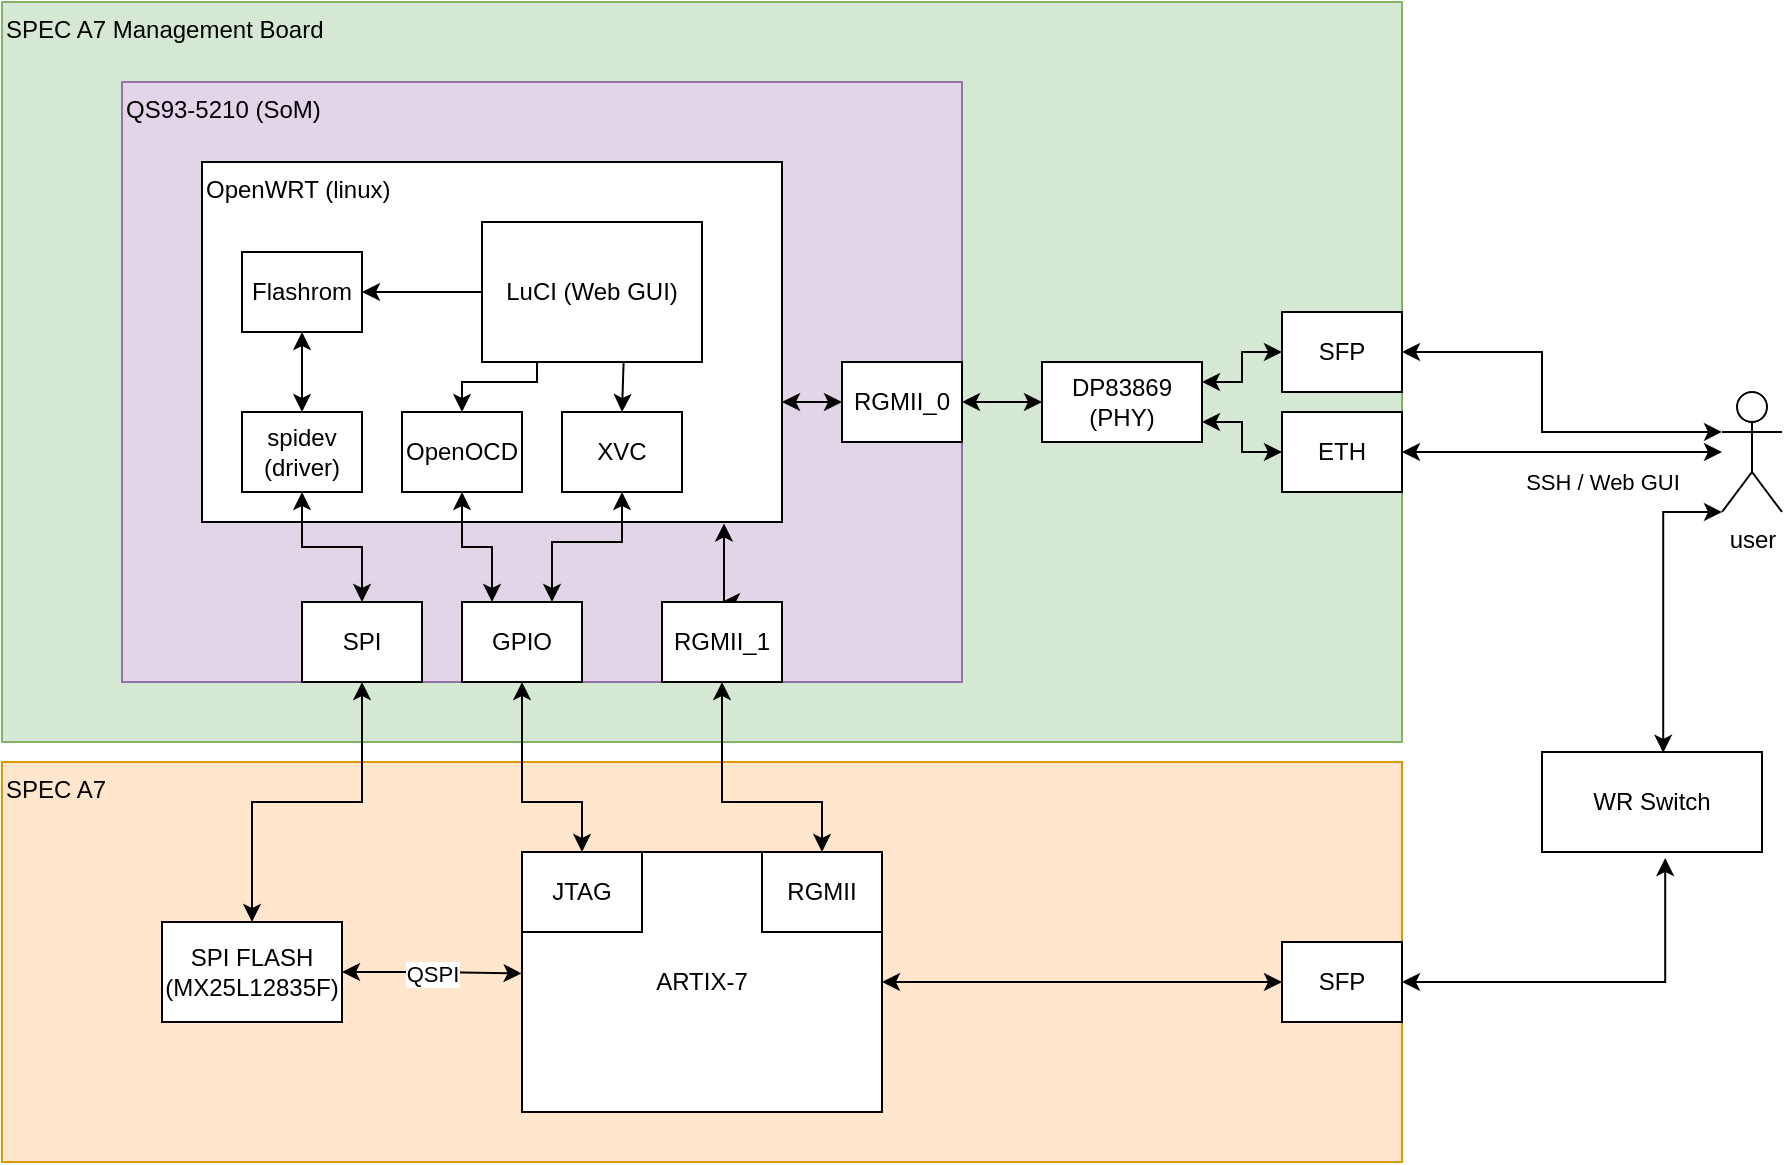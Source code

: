 <mxfile version="21.6.5" type="device">
  <diagram name="Page-1" id="oxpqo6f7Frh7lEu4hTAs">
    <mxGraphModel dx="683" dy="405" grid="0" gridSize="10" guides="1" tooltips="1" connect="1" arrows="1" fold="1" page="0" pageScale="1" pageWidth="1100" pageHeight="850" math="0" shadow="0">
      <root>
        <mxCell id="0" />
        <mxCell id="1" parent="0" />
        <mxCell id="PQuPKqU3OEgJoJVycrMb-5" value="SPEC A7 Management Board" style="rounded=0;whiteSpace=wrap;html=1;align=left;verticalAlign=top;fillColor=#d5e8d4;strokeColor=#82b366;" parent="1" vertex="1">
          <mxGeometry x="140" y="140" width="700" height="370" as="geometry" />
        </mxCell>
        <mxCell id="PQuPKqU3OEgJoJVycrMb-1" value="QS93-5210 (SoM)" style="rounded=0;whiteSpace=wrap;html=1;verticalAlign=top;align=left;fillColor=#e1d5e7;strokeColor=#9673a6;" parent="1" vertex="1">
          <mxGeometry x="200" y="180" width="420" height="300" as="geometry" />
        </mxCell>
        <mxCell id="PQuPKqU3OEgJoJVycrMb-8" style="edgeStyle=orthogonalEdgeStyle;rounded=0;orthogonalLoop=1;jettySize=auto;html=1;exitX=1;exitY=0.25;exitDx=0;exitDy=0;startArrow=classic;startFill=1;" parent="1" source="PQuPKqU3OEgJoJVycrMb-2" target="PQuPKqU3OEgJoJVycrMb-4" edge="1">
          <mxGeometry relative="1" as="geometry" />
        </mxCell>
        <mxCell id="PQuPKqU3OEgJoJVycrMb-9" style="edgeStyle=orthogonalEdgeStyle;rounded=0;orthogonalLoop=1;jettySize=auto;html=1;exitX=1;exitY=0.75;exitDx=0;exitDy=0;entryX=0;entryY=0.5;entryDx=0;entryDy=0;startArrow=classic;startFill=1;" parent="1" source="PQuPKqU3OEgJoJVycrMb-2" target="PQuPKqU3OEgJoJVycrMb-3" edge="1">
          <mxGeometry relative="1" as="geometry" />
        </mxCell>
        <mxCell id="PQuPKqU3OEgJoJVycrMb-2" value="DP83869 (PHY)" style="rounded=0;whiteSpace=wrap;html=1;" parent="1" vertex="1">
          <mxGeometry x="660" y="320" width="80" height="40" as="geometry" />
        </mxCell>
        <mxCell id="hWhKqgSXIfailqhICfxJ-11" style="rounded=0;orthogonalLoop=1;jettySize=auto;html=1;exitX=1;exitY=0.5;exitDx=0;exitDy=0;startArrow=classic;startFill=1;" edge="1" parent="1" source="PQuPKqU3OEgJoJVycrMb-3" target="hWhKqgSXIfailqhICfxJ-1">
          <mxGeometry relative="1" as="geometry" />
        </mxCell>
        <mxCell id="PQuPKqU3OEgJoJVycrMb-3" value="ETH" style="rounded=0;whiteSpace=wrap;html=1;" parent="1" vertex="1">
          <mxGeometry x="780" y="345" width="60" height="40" as="geometry" />
        </mxCell>
        <mxCell id="hWhKqgSXIfailqhICfxJ-2" value="SSH / Web GUI" style="rounded=0;orthogonalLoop=1;jettySize=auto;html=1;exitX=1;exitY=0.5;exitDx=0;exitDy=0;startArrow=classic;startFill=1;edgeStyle=orthogonalEdgeStyle;entryX=0;entryY=0.333;entryDx=0;entryDy=0;entryPerimeter=0;" edge="1" parent="1" source="PQuPKqU3OEgJoJVycrMb-4" target="hWhKqgSXIfailqhICfxJ-1">
          <mxGeometry x="0.4" y="-25" relative="1" as="geometry">
            <mxPoint x="970" y="410" as="targetPoint" />
            <Array as="points">
              <mxPoint x="910" y="315" />
              <mxPoint x="910" y="355" />
            </Array>
            <mxPoint as="offset" />
          </mxGeometry>
        </mxCell>
        <mxCell id="PQuPKqU3OEgJoJVycrMb-4" value="SFP" style="rounded=0;whiteSpace=wrap;html=1;" parent="1" vertex="1">
          <mxGeometry x="780" y="295" width="60" height="40" as="geometry" />
        </mxCell>
        <mxCell id="PQuPKqU3OEgJoJVycrMb-6" value="SPEC A7" style="rounded=0;whiteSpace=wrap;html=1;align=left;verticalAlign=top;fillColor=#ffe6cc;strokeColor=#d79b00;" parent="1" vertex="1">
          <mxGeometry x="140" y="520" width="700" height="200" as="geometry" />
        </mxCell>
        <mxCell id="hWhKqgSXIfailqhICfxJ-5" style="edgeStyle=orthogonalEdgeStyle;rounded=0;orthogonalLoop=1;jettySize=auto;html=1;exitX=1;exitY=0.5;exitDx=0;exitDy=0;entryX=0;entryY=0.5;entryDx=0;entryDy=0;startArrow=classic;startFill=1;" edge="1" parent="1" source="PQuPKqU3OEgJoJVycrMb-7" target="PQuPKqU3OEgJoJVycrMb-20">
          <mxGeometry relative="1" as="geometry" />
        </mxCell>
        <mxCell id="PQuPKqU3OEgJoJVycrMb-7" value="ARTIX-7" style="rounded=0;whiteSpace=wrap;html=1;" parent="1" vertex="1">
          <mxGeometry x="400" y="565" width="180" height="130" as="geometry" />
        </mxCell>
        <mxCell id="PQuPKqU3OEgJoJVycrMb-10" value="OpenWRT (linux)" style="rounded=0;whiteSpace=wrap;html=1;verticalAlign=top;align=left;" parent="1" vertex="1">
          <mxGeometry x="240" y="220" width="290" height="180" as="geometry" />
        </mxCell>
        <mxCell id="PQuPKqU3OEgJoJVycrMb-21" style="edgeStyle=orthogonalEdgeStyle;rounded=0;orthogonalLoop=1;jettySize=auto;html=1;exitX=0.25;exitY=0;exitDx=0;exitDy=0;startArrow=classic;startFill=1;entryX=0.5;entryY=1;entryDx=0;entryDy=0;" parent="1" source="PQuPKqU3OEgJoJVycrMb-12" edge="1" target="PQuPKqU3OEgJoJVycrMb-14">
          <mxGeometry relative="1" as="geometry">
            <mxPoint x="310" y="390" as="targetPoint" />
          </mxGeometry>
        </mxCell>
        <mxCell id="PQuPKqU3OEgJoJVycrMb-25" style="edgeStyle=orthogonalEdgeStyle;rounded=0;orthogonalLoop=1;jettySize=auto;html=1;exitX=0.5;exitY=1;exitDx=0;exitDy=0;entryX=0.5;entryY=0;entryDx=0;entryDy=0;startArrow=classic;startFill=1;" parent="1" source="PQuPKqU3OEgJoJVycrMb-12" target="PQuPKqU3OEgJoJVycrMb-26" edge="1">
          <mxGeometry relative="1" as="geometry">
            <Array as="points">
              <mxPoint x="400" y="540" />
              <mxPoint x="430" y="540" />
            </Array>
          </mxGeometry>
        </mxCell>
        <mxCell id="PQuPKqU3OEgJoJVycrMb-12" value="GPIO" style="rounded=0;whiteSpace=wrap;html=1;" parent="1" vertex="1">
          <mxGeometry x="370" y="440" width="60" height="40" as="geometry" />
        </mxCell>
        <mxCell id="PQuPKqU3OEgJoJVycrMb-22" style="edgeStyle=orthogonalEdgeStyle;rounded=0;orthogonalLoop=1;jettySize=auto;html=1;exitX=0.5;exitY=0;exitDx=0;exitDy=0;startArrow=classic;startFill=1;entryX=0.5;entryY=1;entryDx=0;entryDy=0;" parent="1" source="PQuPKqU3OEgJoJVycrMb-13" target="hWhKqgSXIfailqhICfxJ-15" edge="1">
          <mxGeometry relative="1" as="geometry">
            <mxPoint x="390" y="390" as="targetPoint" />
          </mxGeometry>
        </mxCell>
        <mxCell id="hWhKqgSXIfailqhICfxJ-4" style="edgeStyle=orthogonalEdgeStyle;rounded=0;orthogonalLoop=1;jettySize=auto;html=1;exitX=0.5;exitY=1;exitDx=0;exitDy=0;entryX=0.5;entryY=0;entryDx=0;entryDy=0;startArrow=classic;startFill=1;" edge="1" parent="1" source="PQuPKqU3OEgJoJVycrMb-13" target="PQuPKqU3OEgJoJVycrMb-24">
          <mxGeometry relative="1" as="geometry">
            <Array as="points">
              <mxPoint x="320" y="540" />
              <mxPoint x="265" y="540" />
            </Array>
          </mxGeometry>
        </mxCell>
        <mxCell id="PQuPKqU3OEgJoJVycrMb-13" value="SPI" style="rounded=0;whiteSpace=wrap;html=1;" parent="1" vertex="1">
          <mxGeometry x="290" y="440" width="60" height="40" as="geometry" />
        </mxCell>
        <mxCell id="PQuPKqU3OEgJoJVycrMb-14" value="OpenOCD" style="rounded=0;whiteSpace=wrap;html=1;" parent="1" vertex="1">
          <mxGeometry x="340" y="345" width="60" height="40" as="geometry" />
        </mxCell>
        <mxCell id="hWhKqgSXIfailqhICfxJ-7" style="edgeStyle=orthogonalEdgeStyle;rounded=0;orthogonalLoop=1;jettySize=auto;html=1;entryX=0.75;entryY=0;entryDx=0;entryDy=0;startArrow=classic;startFill=1;exitX=0.5;exitY=1;exitDx=0;exitDy=0;" edge="1" parent="1" source="PQuPKqU3OEgJoJVycrMb-15" target="PQuPKqU3OEgJoJVycrMb-12">
          <mxGeometry relative="1" as="geometry">
            <Array as="points">
              <mxPoint x="450" y="410" />
              <mxPoint x="415" y="410" />
            </Array>
          </mxGeometry>
        </mxCell>
        <mxCell id="PQuPKqU3OEgJoJVycrMb-15" value="XVC" style="rounded=0;whiteSpace=wrap;html=1;" parent="1" vertex="1">
          <mxGeometry x="420" y="345" width="60" height="40" as="geometry" />
        </mxCell>
        <mxCell id="hWhKqgSXIfailqhICfxJ-19" style="edgeStyle=orthogonalEdgeStyle;rounded=0;orthogonalLoop=1;jettySize=auto;html=1;exitX=0.25;exitY=1;exitDx=0;exitDy=0;entryX=0.5;entryY=0;entryDx=0;entryDy=0;" edge="1" parent="1" source="PQuPKqU3OEgJoJVycrMb-16" target="PQuPKqU3OEgJoJVycrMb-14">
          <mxGeometry relative="1" as="geometry">
            <Array as="points">
              <mxPoint x="408" y="330" />
              <mxPoint x="370" y="330" />
            </Array>
          </mxGeometry>
        </mxCell>
        <mxCell id="hWhKqgSXIfailqhICfxJ-20" style="edgeStyle=orthogonalEdgeStyle;rounded=0;orthogonalLoop=1;jettySize=auto;html=1;exitX=0.644;exitY=0.983;exitDx=0;exitDy=0;entryX=0.5;entryY=0;entryDx=0;entryDy=0;exitPerimeter=0;" edge="1" parent="1" source="PQuPKqU3OEgJoJVycrMb-16" target="PQuPKqU3OEgJoJVycrMb-15">
          <mxGeometry relative="1" as="geometry" />
        </mxCell>
        <mxCell id="PQuPKqU3OEgJoJVycrMb-16" value="LuCI (Web GUI)" style="rounded=0;whiteSpace=wrap;html=1;" parent="1" vertex="1">
          <mxGeometry x="380" y="250" width="110" height="70" as="geometry" />
        </mxCell>
        <mxCell id="PQuPKqU3OEgJoJVycrMb-23" style="edgeStyle=orthogonalEdgeStyle;rounded=0;orthogonalLoop=1;jettySize=auto;html=1;exitX=0.5;exitY=0;exitDx=0;exitDy=0;startArrow=classic;startFill=1;entryX=0.9;entryY=1.004;entryDx=0;entryDy=0;entryPerimeter=0;" parent="1" source="PQuPKqU3OEgJoJVycrMb-17" target="PQuPKqU3OEgJoJVycrMb-10" edge="1">
          <mxGeometry relative="1" as="geometry">
            <Array as="points" />
          </mxGeometry>
        </mxCell>
        <mxCell id="hWhKqgSXIfailqhICfxJ-8" style="edgeStyle=orthogonalEdgeStyle;rounded=0;orthogonalLoop=1;jettySize=auto;html=1;entryX=0.5;entryY=0;entryDx=0;entryDy=0;startArrow=classic;startFill=1;" edge="1" parent="1" source="PQuPKqU3OEgJoJVycrMb-17" target="hWhKqgSXIfailqhICfxJ-10">
          <mxGeometry relative="1" as="geometry">
            <Array as="points">
              <mxPoint x="500" y="540" />
              <mxPoint x="550" y="540" />
            </Array>
          </mxGeometry>
        </mxCell>
        <mxCell id="PQuPKqU3OEgJoJVycrMb-17" value="RGMII_1" style="rounded=0;whiteSpace=wrap;html=1;" parent="1" vertex="1">
          <mxGeometry x="470" y="440" width="60" height="40" as="geometry" />
        </mxCell>
        <mxCell id="PQuPKqU3OEgJoJVycrMb-19" style="edgeStyle=orthogonalEdgeStyle;rounded=0;orthogonalLoop=1;jettySize=auto;html=1;exitX=1;exitY=0.5;exitDx=0;exitDy=0;entryX=0;entryY=0.5;entryDx=0;entryDy=0;startArrow=classic;startFill=1;" parent="1" source="PQuPKqU3OEgJoJVycrMb-18" target="PQuPKqU3OEgJoJVycrMb-2" edge="1">
          <mxGeometry relative="1" as="geometry" />
        </mxCell>
        <mxCell id="PQuPKqU3OEgJoJVycrMb-27" style="edgeStyle=orthogonalEdgeStyle;rounded=0;orthogonalLoop=1;jettySize=auto;html=1;exitX=0;exitY=0.5;exitDx=0;exitDy=0;startArrow=classic;startFill=1;" parent="1" source="PQuPKqU3OEgJoJVycrMb-18" edge="1">
          <mxGeometry relative="1" as="geometry">
            <mxPoint x="530" y="340" as="targetPoint" />
          </mxGeometry>
        </mxCell>
        <mxCell id="PQuPKqU3OEgJoJVycrMb-18" value="RGMII_0" style="rounded=0;whiteSpace=wrap;html=1;" parent="1" vertex="1">
          <mxGeometry x="560" y="320" width="60" height="40" as="geometry" />
        </mxCell>
        <mxCell id="hWhKqgSXIfailqhICfxJ-12" style="edgeStyle=orthogonalEdgeStyle;rounded=0;orthogonalLoop=1;jettySize=auto;html=1;exitX=1;exitY=0.5;exitDx=0;exitDy=0;entryX=0.56;entryY=1.06;entryDx=0;entryDy=0;entryPerimeter=0;startArrow=classic;startFill=1;" edge="1" parent="1" source="PQuPKqU3OEgJoJVycrMb-20" target="hWhKqgSXIfailqhICfxJ-13">
          <mxGeometry relative="1" as="geometry">
            <mxPoint x="980" y="590" as="targetPoint" />
            <Array as="points">
              <mxPoint x="972" y="630" />
            </Array>
          </mxGeometry>
        </mxCell>
        <mxCell id="PQuPKqU3OEgJoJVycrMb-20" value="SFP" style="rounded=0;whiteSpace=wrap;html=1;" parent="1" vertex="1">
          <mxGeometry x="780" y="610" width="60" height="40" as="geometry" />
        </mxCell>
        <mxCell id="hWhKqgSXIfailqhICfxJ-3" value="QSPI" style="edgeStyle=orthogonalEdgeStyle;rounded=0;orthogonalLoop=1;jettySize=auto;html=1;exitX=1;exitY=0.5;exitDx=0;exitDy=0;entryX=-0.001;entryY=0.467;entryDx=0;entryDy=0;startArrow=classic;startFill=1;entryPerimeter=0;" edge="1" parent="1" source="PQuPKqU3OEgJoJVycrMb-24" target="PQuPKqU3OEgJoJVycrMb-7">
          <mxGeometry relative="1" as="geometry" />
        </mxCell>
        <mxCell id="PQuPKqU3OEgJoJVycrMb-24" value="SPI FLASH (MX25L12835F)" style="rounded=0;whiteSpace=wrap;html=1;" parent="1" vertex="1">
          <mxGeometry x="220" y="600" width="90" height="50" as="geometry" />
        </mxCell>
        <mxCell id="PQuPKqU3OEgJoJVycrMb-26" value="JTAG" style="rounded=0;whiteSpace=wrap;html=1;" parent="1" vertex="1">
          <mxGeometry x="400" y="565" width="60" height="40" as="geometry" />
        </mxCell>
        <mxCell id="hWhKqgSXIfailqhICfxJ-16" style="edgeStyle=orthogonalEdgeStyle;rounded=0;orthogonalLoop=1;jettySize=auto;html=1;exitX=0.5;exitY=1;exitDx=0;exitDy=0;entryX=0.5;entryY=0;entryDx=0;entryDy=0;startArrow=classic;startFill=1;" edge="1" parent="1" source="PQuPKqU3OEgJoJVycrMb-28" target="hWhKqgSXIfailqhICfxJ-15">
          <mxGeometry relative="1" as="geometry" />
        </mxCell>
        <mxCell id="hWhKqgSXIfailqhICfxJ-17" style="edgeStyle=orthogonalEdgeStyle;rounded=0;orthogonalLoop=1;jettySize=auto;html=1;exitX=1;exitY=0.5;exitDx=0;exitDy=0;startArrow=classic;startFill=1;endArrow=none;endFill=0;" edge="1" parent="1" source="PQuPKqU3OEgJoJVycrMb-28" target="PQuPKqU3OEgJoJVycrMb-16">
          <mxGeometry relative="1" as="geometry" />
        </mxCell>
        <mxCell id="PQuPKqU3OEgJoJVycrMb-28" value="Flashrom" style="rounded=0;whiteSpace=wrap;html=1;" parent="1" vertex="1">
          <mxGeometry x="260" y="265" width="60" height="40" as="geometry" />
        </mxCell>
        <mxCell id="hWhKqgSXIfailqhICfxJ-1" value="user" style="shape=umlActor;verticalLabelPosition=bottom;verticalAlign=top;html=1;outlineConnect=0;" vertex="1" parent="1">
          <mxGeometry x="1000" y="335" width="30" height="60" as="geometry" />
        </mxCell>
        <mxCell id="hWhKqgSXIfailqhICfxJ-10" value="RGMII" style="rounded=0;whiteSpace=wrap;html=1;" vertex="1" parent="1">
          <mxGeometry x="520" y="565" width="60" height="40" as="geometry" />
        </mxCell>
        <mxCell id="hWhKqgSXIfailqhICfxJ-14" style="edgeStyle=orthogonalEdgeStyle;rounded=0;orthogonalLoop=1;jettySize=auto;html=1;exitX=0.551;exitY=0.008;exitDx=0;exitDy=0;entryX=0;entryY=1;entryDx=0;entryDy=0;entryPerimeter=0;exitPerimeter=0;startArrow=classic;startFill=1;" edge="1" parent="1" source="hWhKqgSXIfailqhICfxJ-13" target="hWhKqgSXIfailqhICfxJ-1">
          <mxGeometry relative="1" as="geometry">
            <Array as="points">
              <mxPoint x="971" y="395" />
            </Array>
          </mxGeometry>
        </mxCell>
        <mxCell id="hWhKqgSXIfailqhICfxJ-13" value="WR Switch" style="rounded=0;whiteSpace=wrap;html=1;" vertex="1" parent="1">
          <mxGeometry x="910" y="515" width="110" height="50" as="geometry" />
        </mxCell>
        <mxCell id="hWhKqgSXIfailqhICfxJ-15" value="spidev&lt;br&gt;(driver)" style="rounded=0;whiteSpace=wrap;html=1;" vertex="1" parent="1">
          <mxGeometry x="260" y="345" width="60" height="40" as="geometry" />
        </mxCell>
      </root>
    </mxGraphModel>
  </diagram>
</mxfile>
